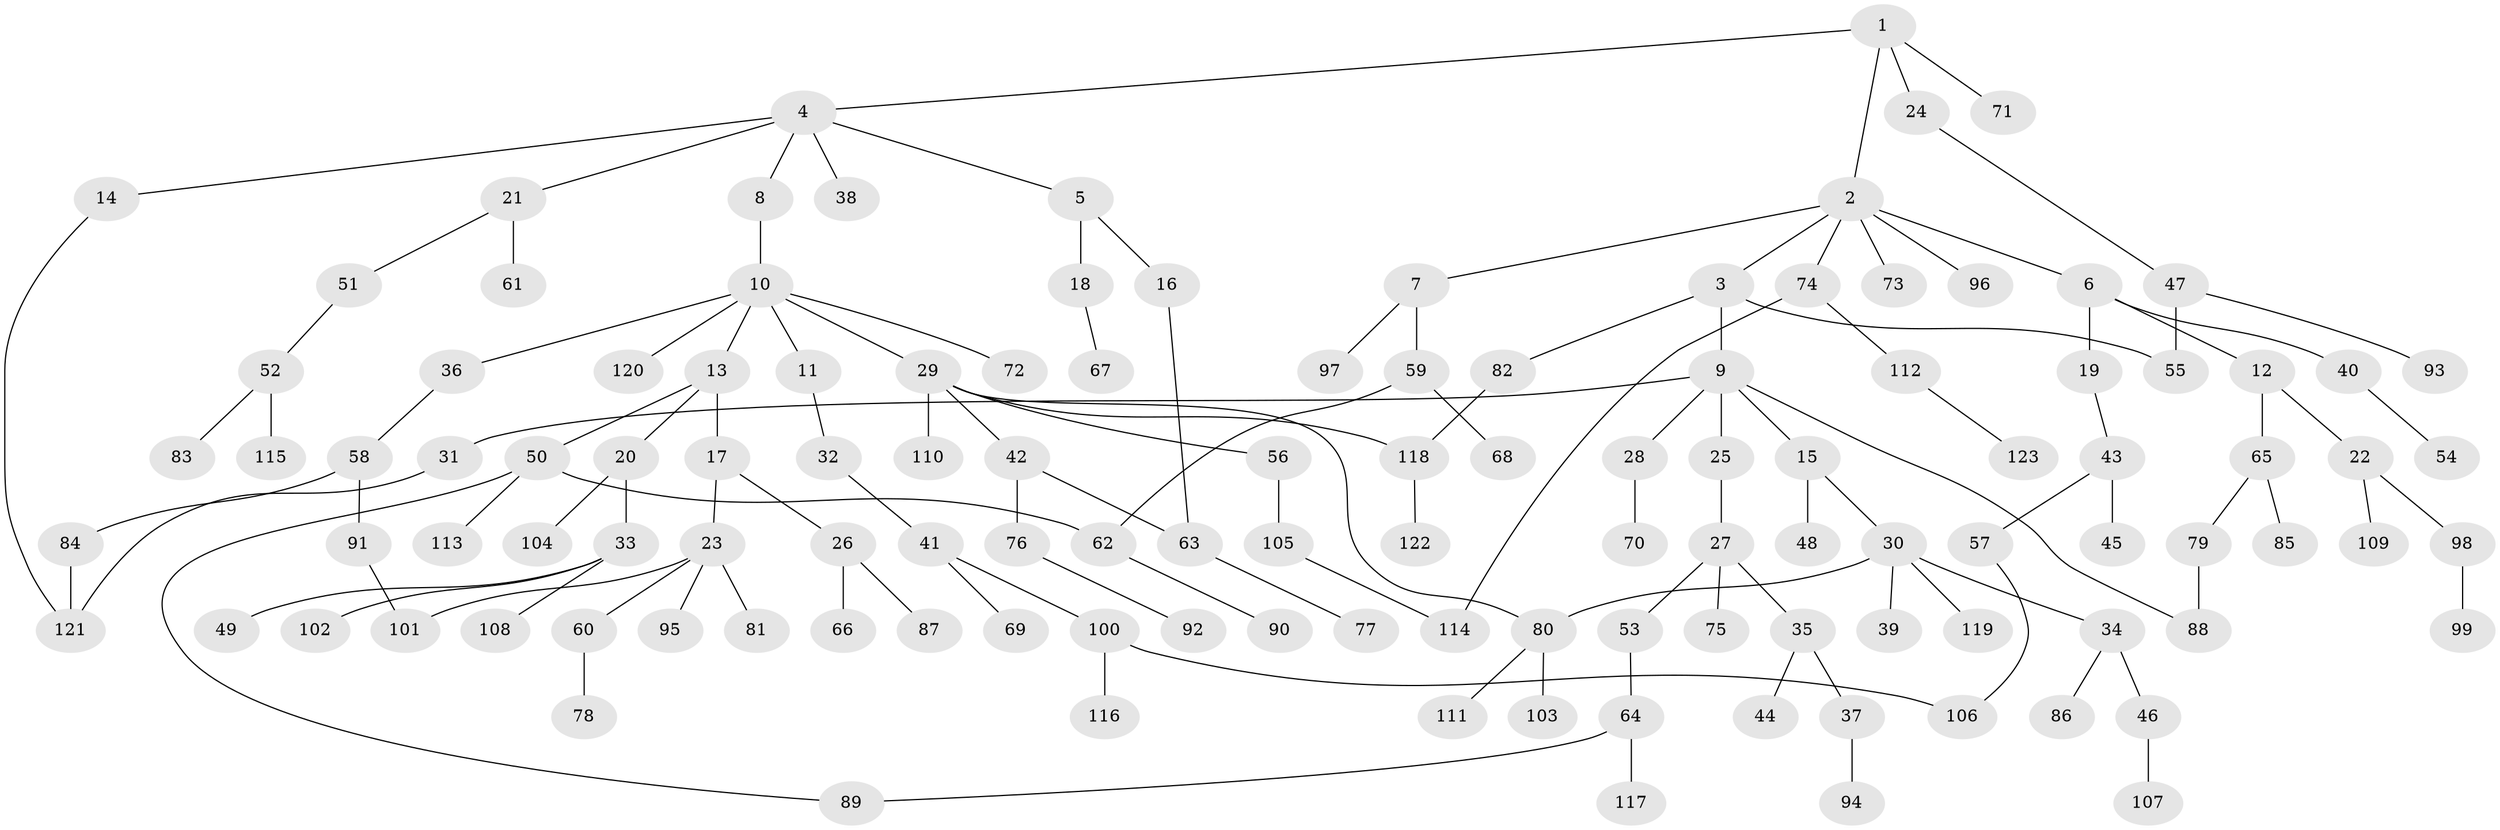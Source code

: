 // coarse degree distribution, {2: 0.18032786885245902, 4: 0.09836065573770492, 1: 0.6229508196721312, 3: 0.06557377049180328, 13: 0.01639344262295082, 21: 0.01639344262295082}
// Generated by graph-tools (version 1.1) at 2025/46/03/04/25 21:46:17]
// undirected, 123 vertices, 134 edges
graph export_dot {
graph [start="1"]
  node [color=gray90,style=filled];
  1;
  2;
  3;
  4;
  5;
  6;
  7;
  8;
  9;
  10;
  11;
  12;
  13;
  14;
  15;
  16;
  17;
  18;
  19;
  20;
  21;
  22;
  23;
  24;
  25;
  26;
  27;
  28;
  29;
  30;
  31;
  32;
  33;
  34;
  35;
  36;
  37;
  38;
  39;
  40;
  41;
  42;
  43;
  44;
  45;
  46;
  47;
  48;
  49;
  50;
  51;
  52;
  53;
  54;
  55;
  56;
  57;
  58;
  59;
  60;
  61;
  62;
  63;
  64;
  65;
  66;
  67;
  68;
  69;
  70;
  71;
  72;
  73;
  74;
  75;
  76;
  77;
  78;
  79;
  80;
  81;
  82;
  83;
  84;
  85;
  86;
  87;
  88;
  89;
  90;
  91;
  92;
  93;
  94;
  95;
  96;
  97;
  98;
  99;
  100;
  101;
  102;
  103;
  104;
  105;
  106;
  107;
  108;
  109;
  110;
  111;
  112;
  113;
  114;
  115;
  116;
  117;
  118;
  119;
  120;
  121;
  122;
  123;
  1 -- 2;
  1 -- 4;
  1 -- 24;
  1 -- 71;
  2 -- 3;
  2 -- 6;
  2 -- 7;
  2 -- 73;
  2 -- 74;
  2 -- 96;
  3 -- 9;
  3 -- 82;
  3 -- 55;
  4 -- 5;
  4 -- 8;
  4 -- 14;
  4 -- 21;
  4 -- 38;
  5 -- 16;
  5 -- 18;
  6 -- 12;
  6 -- 19;
  6 -- 40;
  7 -- 59;
  7 -- 97;
  8 -- 10;
  9 -- 15;
  9 -- 25;
  9 -- 28;
  9 -- 31;
  9 -- 88;
  10 -- 11;
  10 -- 13;
  10 -- 29;
  10 -- 36;
  10 -- 72;
  10 -- 120;
  11 -- 32;
  12 -- 22;
  12 -- 65;
  13 -- 17;
  13 -- 20;
  13 -- 50;
  14 -- 121;
  15 -- 30;
  15 -- 48;
  16 -- 63;
  17 -- 23;
  17 -- 26;
  18 -- 67;
  19 -- 43;
  20 -- 33;
  20 -- 104;
  21 -- 51;
  21 -- 61;
  22 -- 98;
  22 -- 109;
  23 -- 60;
  23 -- 81;
  23 -- 95;
  23 -- 101;
  24 -- 47;
  25 -- 27;
  26 -- 66;
  26 -- 87;
  27 -- 35;
  27 -- 53;
  27 -- 75;
  28 -- 70;
  29 -- 42;
  29 -- 56;
  29 -- 110;
  29 -- 118;
  29 -- 80;
  30 -- 34;
  30 -- 39;
  30 -- 80;
  30 -- 119;
  31 -- 121;
  32 -- 41;
  33 -- 49;
  33 -- 102;
  33 -- 108;
  34 -- 46;
  34 -- 86;
  35 -- 37;
  35 -- 44;
  36 -- 58;
  37 -- 94;
  40 -- 54;
  41 -- 69;
  41 -- 100;
  42 -- 76;
  42 -- 63;
  43 -- 45;
  43 -- 57;
  46 -- 107;
  47 -- 55;
  47 -- 93;
  50 -- 62;
  50 -- 89;
  50 -- 113;
  51 -- 52;
  52 -- 83;
  52 -- 115;
  53 -- 64;
  56 -- 105;
  57 -- 106;
  58 -- 84;
  58 -- 91;
  59 -- 68;
  59 -- 62;
  60 -- 78;
  62 -- 90;
  63 -- 77;
  64 -- 117;
  64 -- 89;
  65 -- 79;
  65 -- 85;
  74 -- 112;
  74 -- 114;
  76 -- 92;
  79 -- 88;
  80 -- 103;
  80 -- 111;
  82 -- 118;
  84 -- 121;
  91 -- 101;
  98 -- 99;
  100 -- 106;
  100 -- 116;
  105 -- 114;
  112 -- 123;
  118 -- 122;
}
